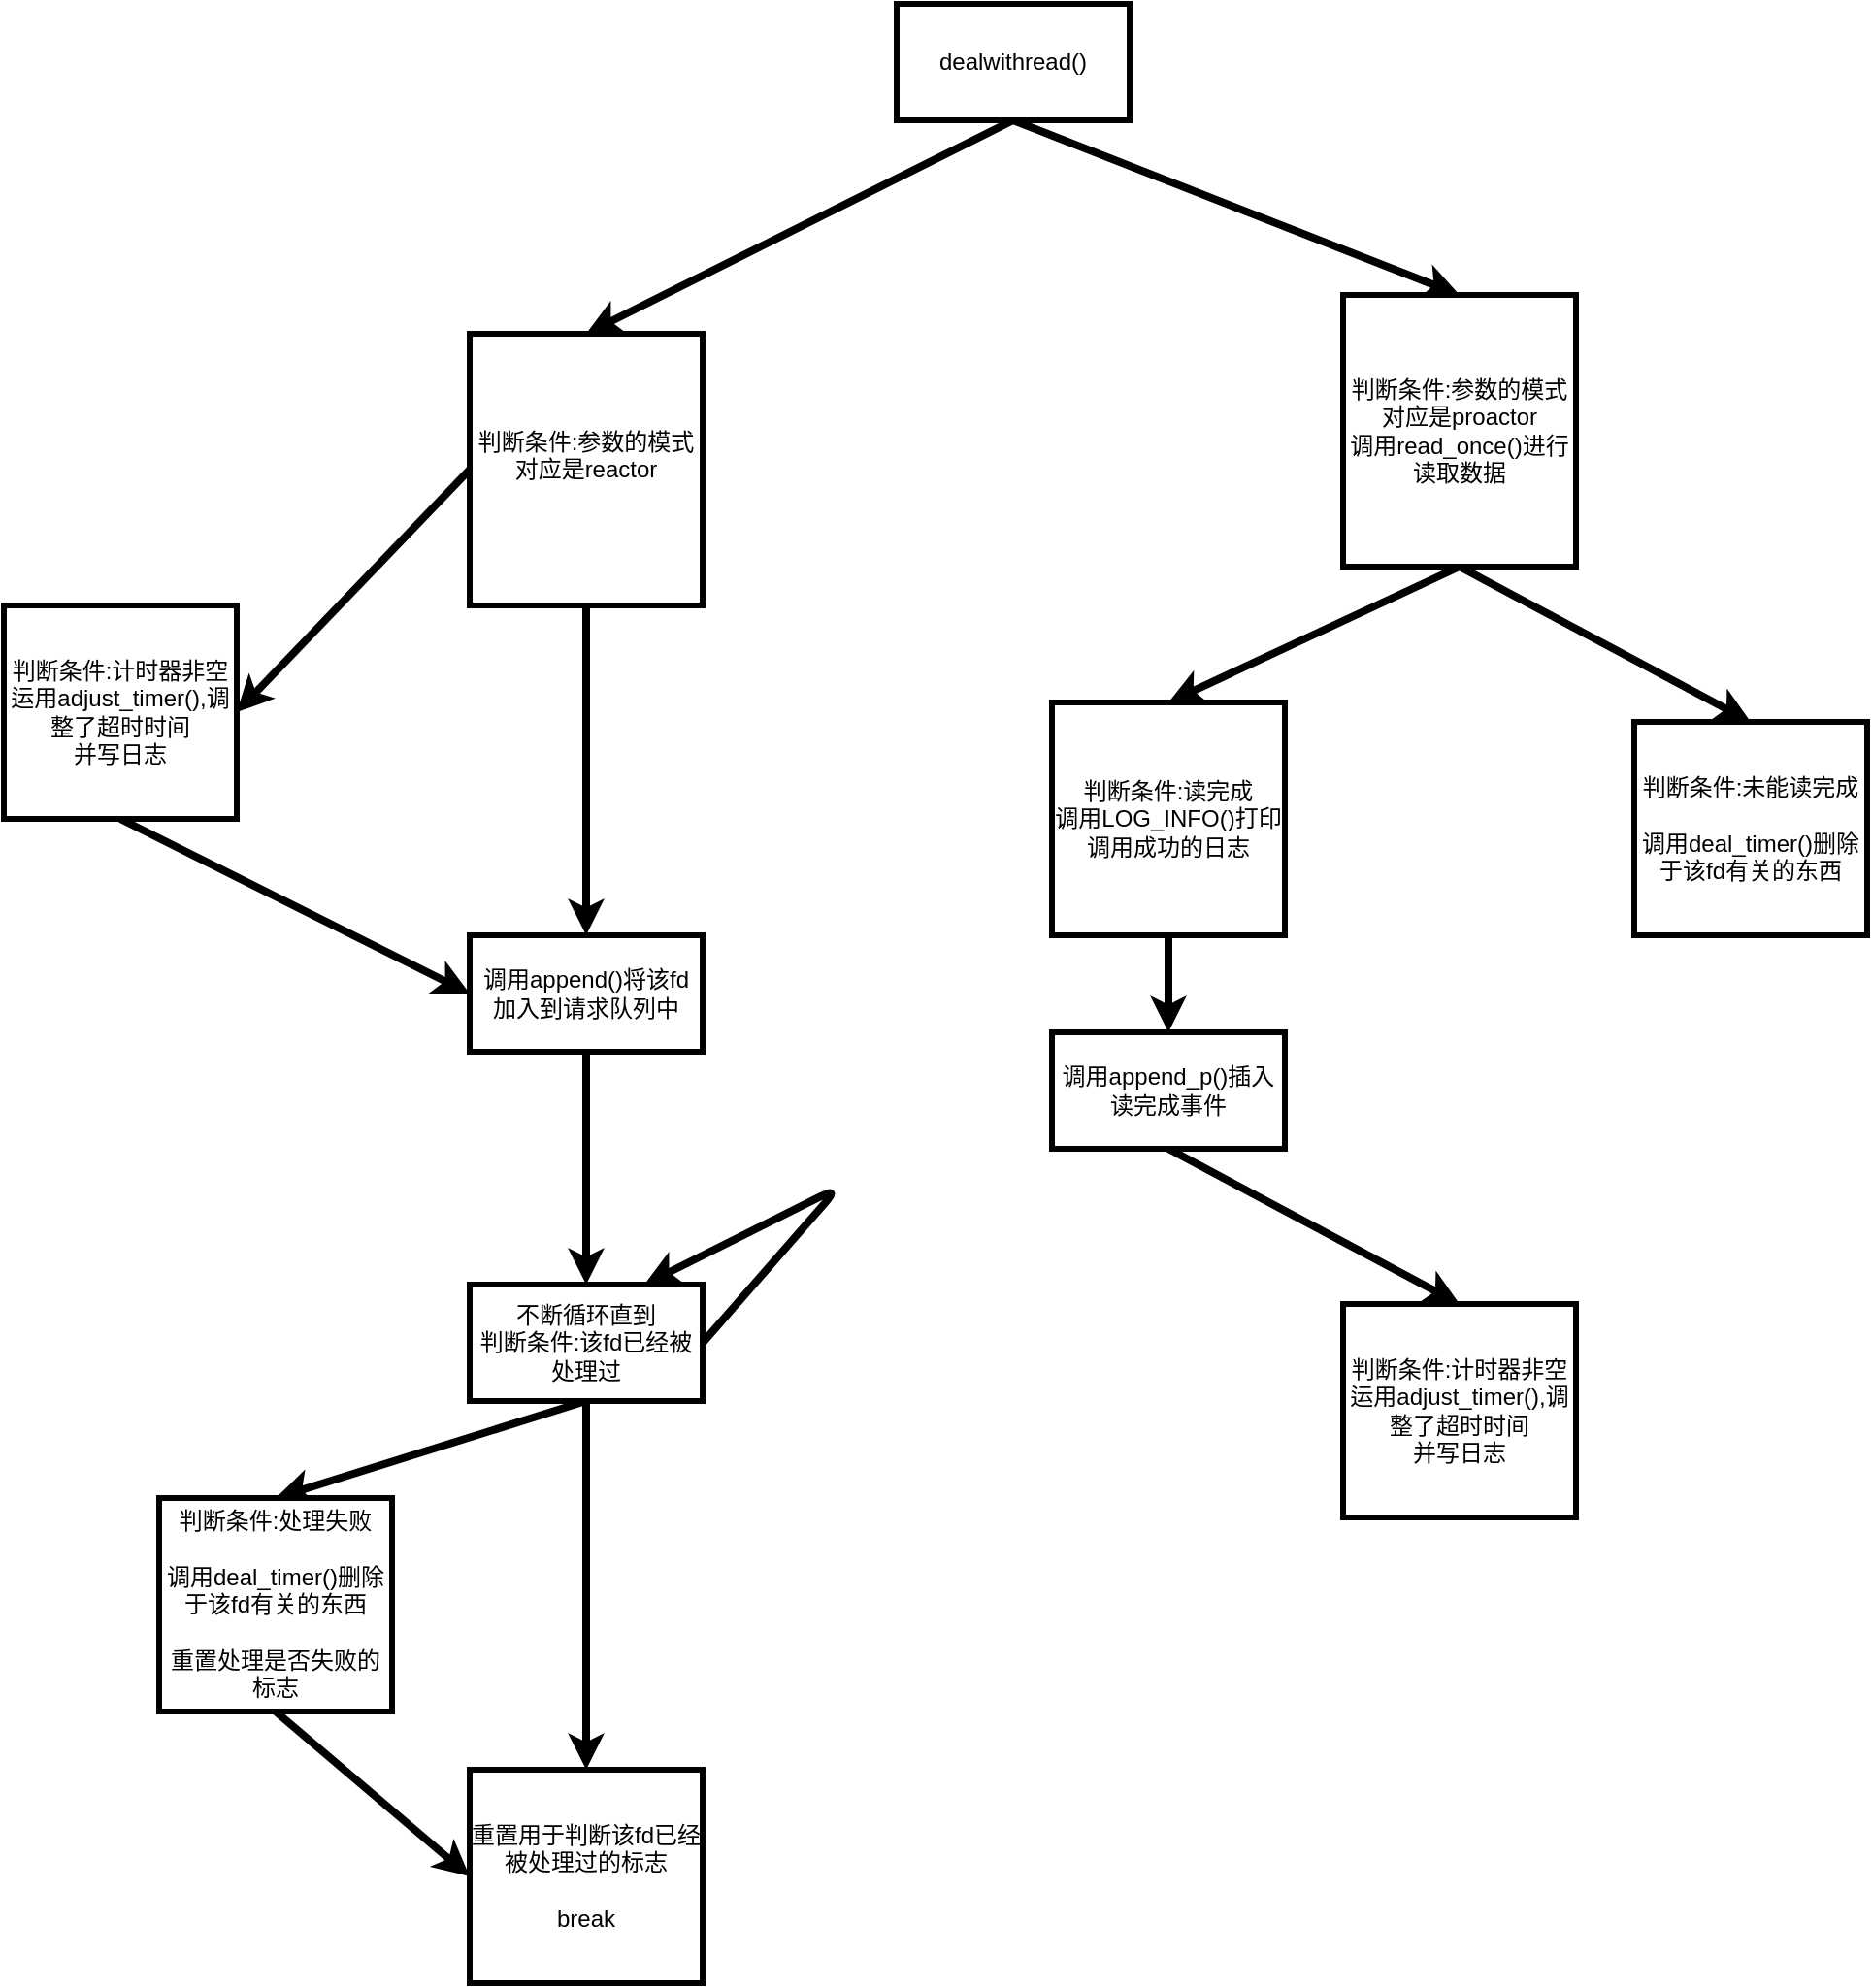 <mxfile>
    <diagram id="LbE9PppjevmL19wuLY-l" name="第 1 页">
        <mxGraphModel dx="1596" dy="1140" grid="1" gridSize="10" guides="1" tooltips="1" connect="1" arrows="1" fold="1" page="1" pageScale="1" pageWidth="1200" pageHeight="1920" background="#FFFFFF" math="0" shadow="0">
            <root>
                <mxCell id="0"/>
                <mxCell id="1" parent="0"/>
                <mxCell id="42" style="edgeStyle=none;html=1;exitX=0.5;exitY=1;exitDx=0;exitDy=0;entryX=0.5;entryY=0;entryDx=0;entryDy=0;strokeColor=#000000;strokeWidth=4;" edge="1" parent="1" source="10" target="31">
                    <mxGeometry relative="1" as="geometry"/>
                </mxCell>
                <mxCell id="54" style="edgeStyle=none;html=1;exitX=0.5;exitY=1;exitDx=0;exitDy=0;entryX=0.5;entryY=0;entryDx=0;entryDy=0;strokeColor=#000000;strokeWidth=4;" edge="1" parent="1" source="10" target="53">
                    <mxGeometry relative="1" as="geometry"/>
                </mxCell>
                <mxCell id="10" value="dealwithread()" style="whiteSpace=wrap;html=1;strokeColor=#000000;strokeWidth=3;" parent="1" vertex="1">
                    <mxGeometry x="610" y="70" width="120" height="60" as="geometry"/>
                </mxCell>
                <mxCell id="41" style="edgeStyle=none;html=1;exitX=0;exitY=0.5;exitDx=0;exitDy=0;entryX=1;entryY=0.5;entryDx=0;entryDy=0;strokeColor=#000000;strokeWidth=4;" edge="1" parent="1" source="31" target="33">
                    <mxGeometry relative="1" as="geometry"/>
                </mxCell>
                <mxCell id="43" style="edgeStyle=none;html=1;exitX=0.5;exitY=1;exitDx=0;exitDy=0;strokeColor=#000000;strokeWidth=4;" edge="1" parent="1" source="31" target="34">
                    <mxGeometry relative="1" as="geometry"/>
                </mxCell>
                <mxCell id="31" value="判断条件:参数的模式对应是reactor&lt;br&gt;&lt;br&gt;" style="whiteSpace=wrap;html=1;strokeColor=#000000;strokeWidth=3;" parent="1" vertex="1">
                    <mxGeometry x="390" y="240" width="120" height="140" as="geometry"/>
                </mxCell>
                <mxCell id="45" style="edgeStyle=none;html=1;exitX=0.5;exitY=1;exitDx=0;exitDy=0;entryX=0;entryY=0.5;entryDx=0;entryDy=0;strokeColor=#000000;strokeWidth=4;" edge="1" parent="1" source="33" target="34">
                    <mxGeometry relative="1" as="geometry"/>
                </mxCell>
                <mxCell id="33" value="判断条件:计时器非空&lt;br&gt;运用adjust_timer(),调整了超时时间&lt;br&gt;并写日志" style="whiteSpace=wrap;html=1;strokeColor=#000000;strokeWidth=3;" parent="1" vertex="1">
                    <mxGeometry x="150" y="380" width="120" height="110" as="geometry"/>
                </mxCell>
                <mxCell id="48" style="edgeStyle=none;html=1;exitX=0.5;exitY=1;exitDx=0;exitDy=0;strokeColor=#000000;strokeWidth=4;" edge="1" parent="1" source="34" target="35">
                    <mxGeometry relative="1" as="geometry"/>
                </mxCell>
                <mxCell id="34" value="调用append()将该fd加入到请求队列中" style="whiteSpace=wrap;html=1;strokeColor=#000000;strokeWidth=3;" parent="1" vertex="1">
                    <mxGeometry x="390" y="550" width="120" height="60" as="geometry"/>
                </mxCell>
                <mxCell id="47" style="edgeStyle=none;html=1;exitX=0.5;exitY=1;exitDx=0;exitDy=0;entryX=0.5;entryY=0;entryDx=0;entryDy=0;strokeColor=#000000;strokeWidth=4;" edge="1" parent="1" source="35" target="36">
                    <mxGeometry relative="1" as="geometry"/>
                </mxCell>
                <mxCell id="52" style="edgeStyle=none;html=1;exitX=0.5;exitY=1;exitDx=0;exitDy=0;strokeColor=#000000;strokeWidth=4;" edge="1" parent="1" source="35" target="50">
                    <mxGeometry relative="1" as="geometry"/>
                </mxCell>
                <mxCell id="35" value="不断循环直到&lt;br&gt;判断条件:该fd已经被处理过&lt;br&gt;" style="whiteSpace=wrap;html=1;strokeColor=#000000;strokeWidth=3;" parent="1" vertex="1">
                    <mxGeometry x="390" y="730" width="120" height="60" as="geometry"/>
                </mxCell>
                <mxCell id="51" style="edgeStyle=none;html=1;exitX=0.5;exitY=1;exitDx=0;exitDy=0;entryX=0;entryY=0.5;entryDx=0;entryDy=0;strokeColor=#000000;strokeWidth=4;" edge="1" parent="1" source="36" target="50">
                    <mxGeometry relative="1" as="geometry"/>
                </mxCell>
                <mxCell id="36" value="判断条件:处理失败&lt;br&gt;&lt;br&gt;调用deal_timer()删除于该fd有关的东西&lt;br&gt;&lt;br&gt;重置处理是否失败的标志&lt;br&gt;" style="whiteSpace=wrap;html=1;strokeColor=#000000;strokeWidth=3;" parent="1" vertex="1">
                    <mxGeometry x="230" y="840" width="120" height="110" as="geometry"/>
                </mxCell>
                <mxCell id="57" style="edgeStyle=none;html=1;exitX=0.5;exitY=1;exitDx=0;exitDy=0;strokeColor=#000000;strokeWidth=4;" edge="1" parent="1" source="37" target="39">
                    <mxGeometry relative="1" as="geometry"/>
                </mxCell>
                <mxCell id="37" value="判断条件:读完成&lt;br&gt;调用LOG_INFO()打印调用成功的日志" style="whiteSpace=wrap;html=1;strokeColor=#000000;strokeWidth=3;" parent="1" vertex="1">
                    <mxGeometry x="690" y="430" width="120" height="120" as="geometry"/>
                </mxCell>
                <mxCell id="56" style="edgeStyle=none;html=1;exitX=0.5;exitY=1;exitDx=0;exitDy=0;entryX=0.5;entryY=0;entryDx=0;entryDy=0;strokeColor=#000000;strokeWidth=4;" edge="1" parent="1" source="39" target="58">
                    <mxGeometry relative="1" as="geometry">
                        <mxPoint x="900" y="740" as="targetPoint"/>
                    </mxGeometry>
                </mxCell>
                <mxCell id="39" value="调用append_p()插入读完成事件" style="whiteSpace=wrap;html=1;strokeColor=#000000;strokeWidth=3;" parent="1" vertex="1">
                    <mxGeometry x="690" y="600" width="120" height="60" as="geometry"/>
                </mxCell>
                <mxCell id="49" style="edgeStyle=none;html=1;exitX=1;exitY=0.5;exitDx=0;exitDy=0;entryX=0.75;entryY=0;entryDx=0;entryDy=0;strokeColor=#000000;strokeWidth=4;" edge="1" parent="1" source="35" target="35">
                    <mxGeometry relative="1" as="geometry">
                        <Array as="points">
                            <mxPoint x="580" y="680"/>
                        </Array>
                    </mxGeometry>
                </mxCell>
                <mxCell id="50" value="重置用于判断该fd已经被处理过的标志&lt;br&gt;&lt;br&gt;break" style="whiteSpace=wrap;html=1;strokeColor=#000000;strokeWidth=3;" vertex="1" parent="1">
                    <mxGeometry x="390" y="980" width="120" height="110" as="geometry"/>
                </mxCell>
                <mxCell id="55" style="edgeStyle=none;html=1;exitX=0.5;exitY=1;exitDx=0;exitDy=0;entryX=0.5;entryY=0;entryDx=0;entryDy=0;strokeColor=#000000;strokeWidth=4;" edge="1" parent="1" source="53" target="37">
                    <mxGeometry relative="1" as="geometry"/>
                </mxCell>
                <mxCell id="60" style="edgeStyle=none;html=1;exitX=0.5;exitY=1;exitDx=0;exitDy=0;entryX=0.5;entryY=0;entryDx=0;entryDy=0;strokeColor=#000000;strokeWidth=4;" edge="1" parent="1" source="53" target="59">
                    <mxGeometry relative="1" as="geometry"/>
                </mxCell>
                <mxCell id="53" value="判断条件:参数的模式对应是proactor&lt;br&gt;调用read_once()进行读取数据" style="whiteSpace=wrap;html=1;strokeColor=#000000;strokeWidth=3;" vertex="1" parent="1">
                    <mxGeometry x="840" y="220" width="120" height="140" as="geometry"/>
                </mxCell>
                <mxCell id="58" value="判断条件:计时器非空&lt;br&gt;运用adjust_timer(),调整了超时时间&lt;br&gt;并写日志" style="whiteSpace=wrap;html=1;strokeColor=#000000;strokeWidth=3;" vertex="1" parent="1">
                    <mxGeometry x="840" y="740" width="120" height="110" as="geometry"/>
                </mxCell>
                <mxCell id="59" value="判断条件:未能读完成&lt;br&gt;&lt;br&gt;调用deal_timer()删除于该fd有关的东西" style="whiteSpace=wrap;html=1;strokeColor=#000000;strokeWidth=3;" vertex="1" parent="1">
                    <mxGeometry x="990" y="440" width="120" height="110" as="geometry"/>
                </mxCell>
            </root>
        </mxGraphModel>
    </diagram>
</mxfile>